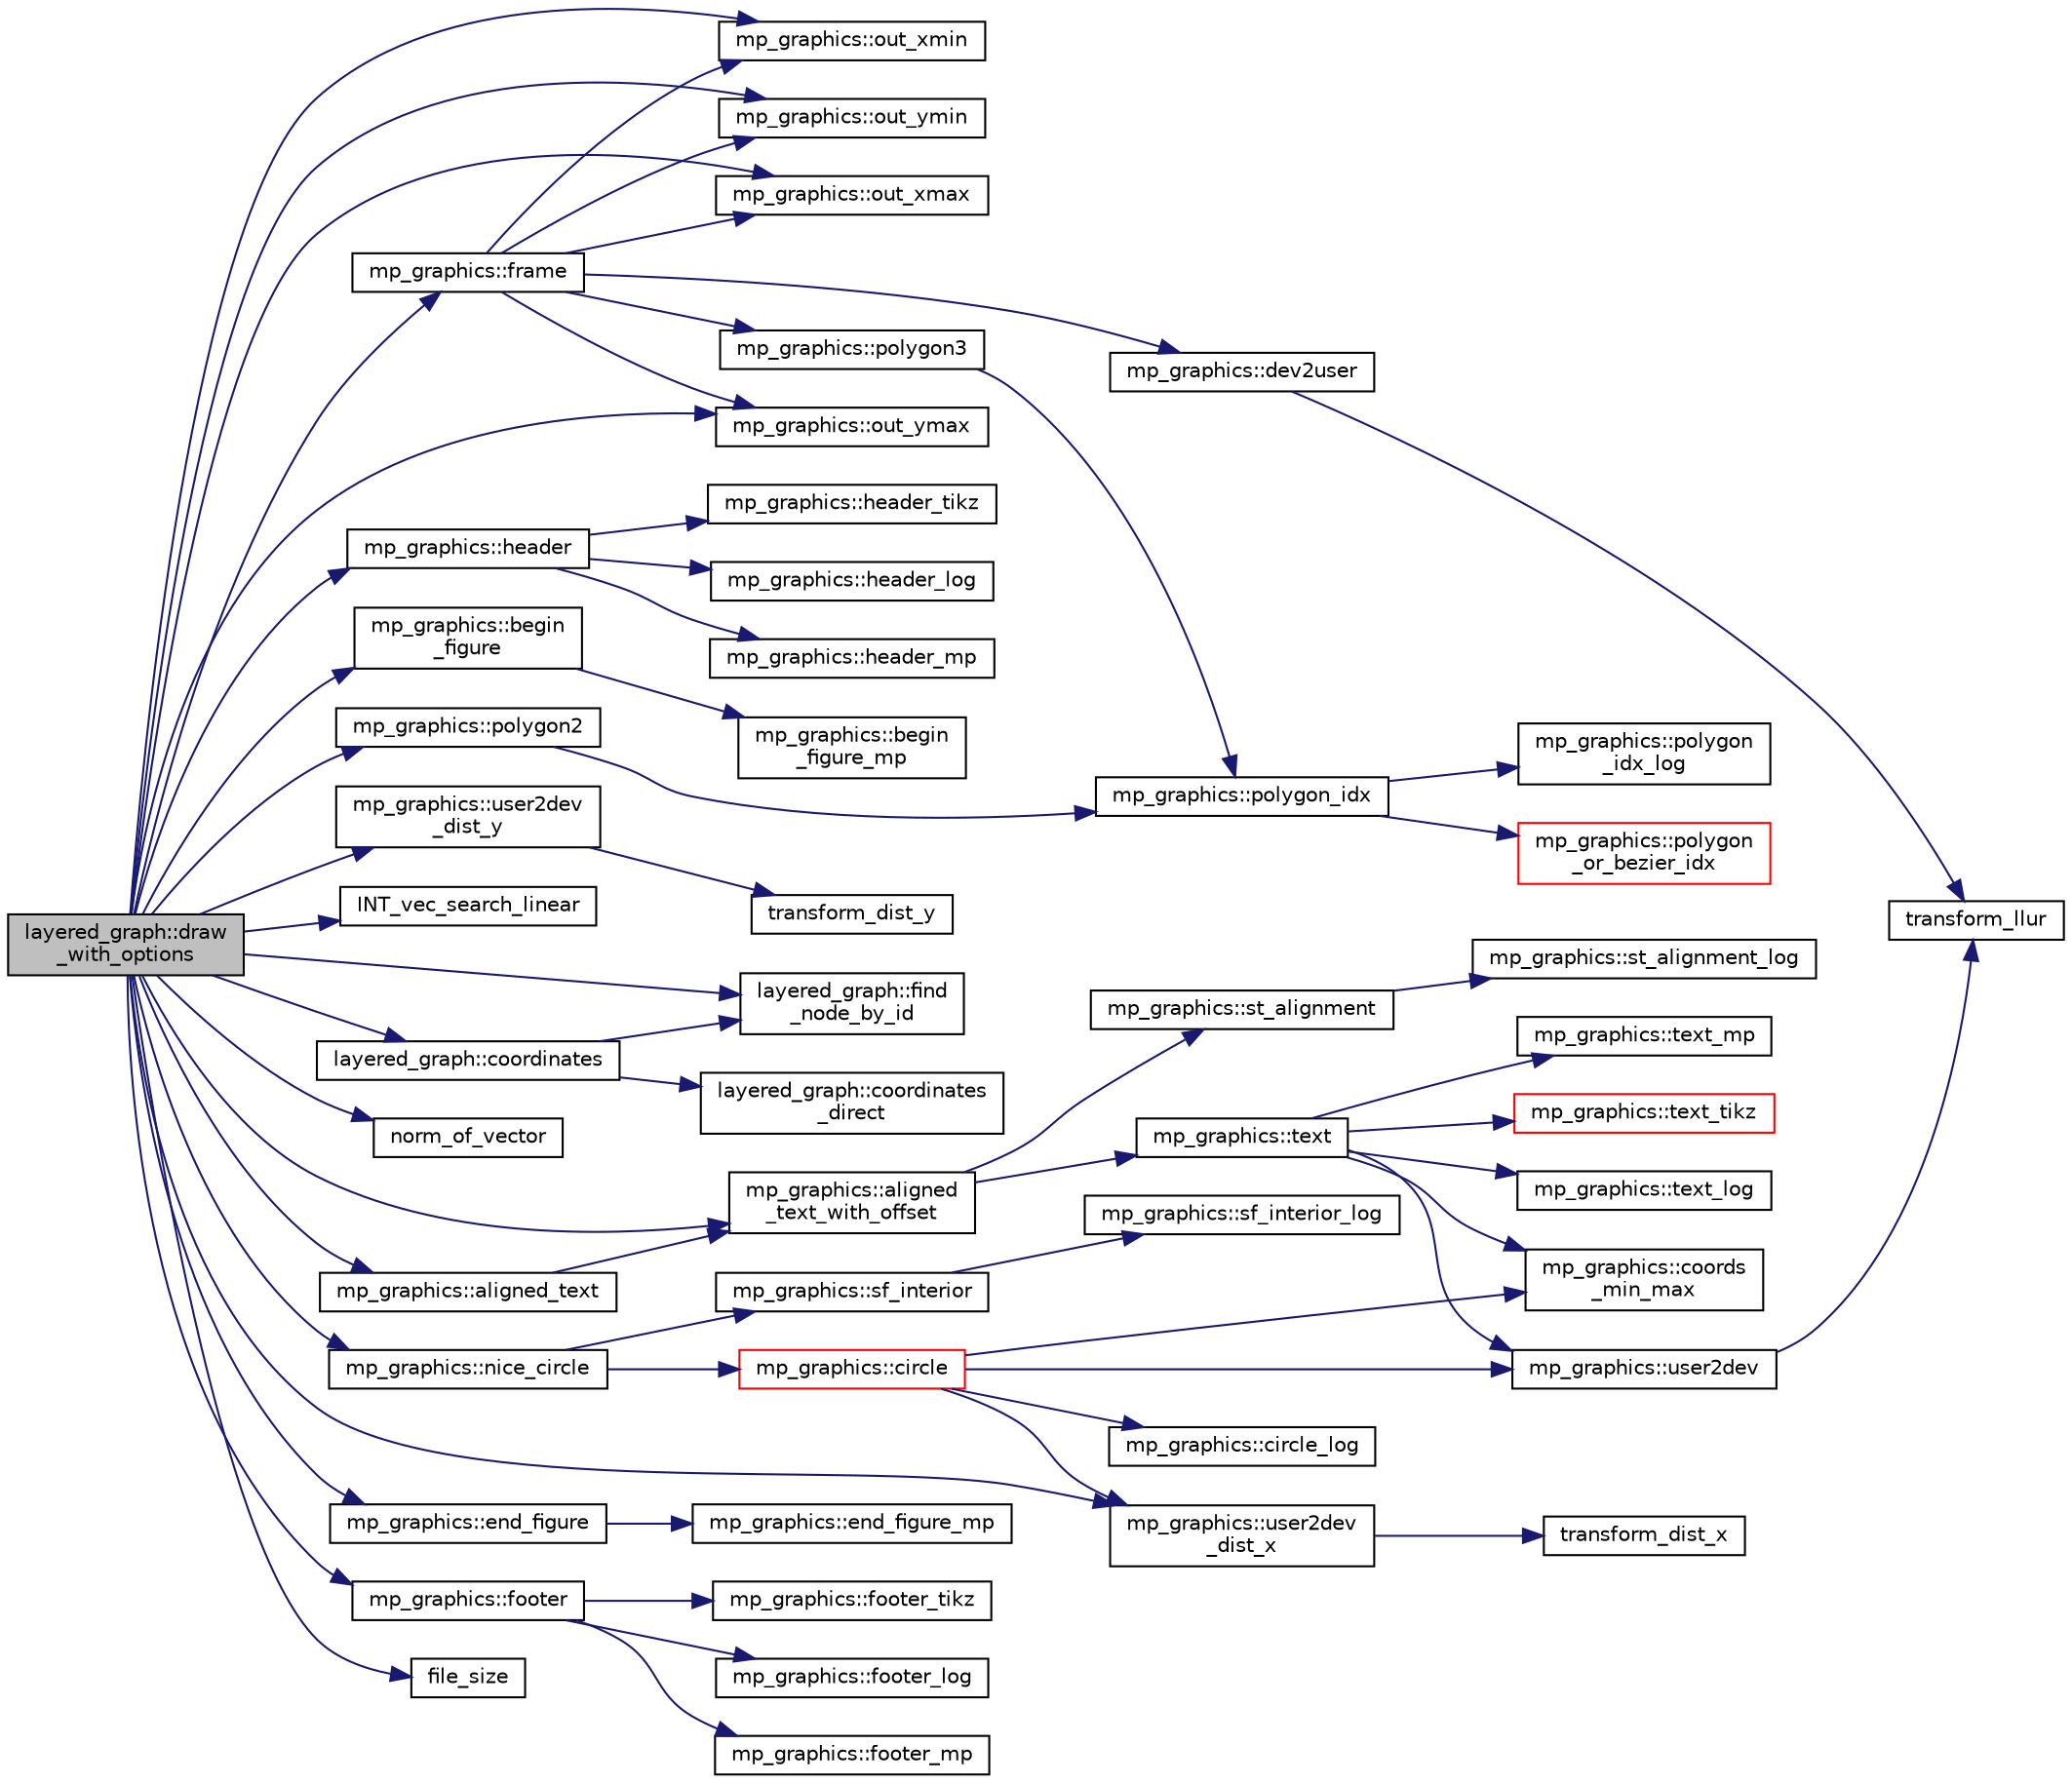digraph "layered_graph::draw_with_options"
{
  edge [fontname="Helvetica",fontsize="10",labelfontname="Helvetica",labelfontsize="10"];
  node [fontname="Helvetica",fontsize="10",shape=record];
  rankdir="LR";
  Node317 [label="layered_graph::draw\l_with_options",height=0.2,width=0.4,color="black", fillcolor="grey75", style="filled", fontcolor="black"];
  Node317 -> Node318 [color="midnightblue",fontsize="10",style="solid",fontname="Helvetica"];
  Node318 [label="mp_graphics::out_xmin",height=0.2,width=0.4,color="black", fillcolor="white", style="filled",URL="$da/d2c/classmp__graphics.html#a565bfb3987a4e246e3fd61d15c714ee7"];
  Node317 -> Node319 [color="midnightblue",fontsize="10",style="solid",fontname="Helvetica"];
  Node319 [label="mp_graphics::out_ymin",height=0.2,width=0.4,color="black", fillcolor="white", style="filled",URL="$da/d2c/classmp__graphics.html#a01d97c3ec8360a3c2244aa895e2b9c9e"];
  Node317 -> Node320 [color="midnightblue",fontsize="10",style="solid",fontname="Helvetica"];
  Node320 [label="mp_graphics::out_xmax",height=0.2,width=0.4,color="black", fillcolor="white", style="filled",URL="$da/d2c/classmp__graphics.html#af0f66267f65077db72afeb0ce0b8df31"];
  Node317 -> Node321 [color="midnightblue",fontsize="10",style="solid",fontname="Helvetica"];
  Node321 [label="mp_graphics::out_ymax",height=0.2,width=0.4,color="black", fillcolor="white", style="filled",URL="$da/d2c/classmp__graphics.html#a16d4b00f27d431c20c08840b6043cc7f"];
  Node317 -> Node322 [color="midnightblue",fontsize="10",style="solid",fontname="Helvetica"];
  Node322 [label="mp_graphics::header",height=0.2,width=0.4,color="black", fillcolor="white", style="filled",URL="$da/d2c/classmp__graphics.html#ad500b1cac8c75bf8a2f2ac78938c4e30"];
  Node322 -> Node323 [color="midnightblue",fontsize="10",style="solid",fontname="Helvetica"];
  Node323 [label="mp_graphics::header_log",height=0.2,width=0.4,color="black", fillcolor="white", style="filled",URL="$da/d2c/classmp__graphics.html#a001ad397d28bb3032a3201aac0896ce8"];
  Node322 -> Node324 [color="midnightblue",fontsize="10",style="solid",fontname="Helvetica"];
  Node324 [label="mp_graphics::header_mp",height=0.2,width=0.4,color="black", fillcolor="white", style="filled",URL="$da/d2c/classmp__graphics.html#ad08252e9be57fd9d484a80a1c3602969"];
  Node322 -> Node325 [color="midnightblue",fontsize="10",style="solid",fontname="Helvetica"];
  Node325 [label="mp_graphics::header_tikz",height=0.2,width=0.4,color="black", fillcolor="white", style="filled",URL="$da/d2c/classmp__graphics.html#a89a5fbf0e495443260399c1b6b3bb320"];
  Node317 -> Node326 [color="midnightblue",fontsize="10",style="solid",fontname="Helvetica"];
  Node326 [label="mp_graphics::begin\l_figure",height=0.2,width=0.4,color="black", fillcolor="white", style="filled",URL="$da/d2c/classmp__graphics.html#a5755257d778fb161984a756d0ad9c600"];
  Node326 -> Node327 [color="midnightblue",fontsize="10",style="solid",fontname="Helvetica"];
  Node327 [label="mp_graphics::begin\l_figure_mp",height=0.2,width=0.4,color="black", fillcolor="white", style="filled",URL="$da/d2c/classmp__graphics.html#aab98691d8a4a65a5ac8ed06e8f71c640"];
  Node317 -> Node328 [color="midnightblue",fontsize="10",style="solid",fontname="Helvetica"];
  Node328 [label="mp_graphics::frame",height=0.2,width=0.4,color="black", fillcolor="white", style="filled",URL="$da/d2c/classmp__graphics.html#a4094becb93ac234f2f3ebd1be83d10ff"];
  Node328 -> Node318 [color="midnightblue",fontsize="10",style="solid",fontname="Helvetica"];
  Node328 -> Node320 [color="midnightblue",fontsize="10",style="solid",fontname="Helvetica"];
  Node328 -> Node319 [color="midnightblue",fontsize="10",style="solid",fontname="Helvetica"];
  Node328 -> Node321 [color="midnightblue",fontsize="10",style="solid",fontname="Helvetica"];
  Node328 -> Node329 [color="midnightblue",fontsize="10",style="solid",fontname="Helvetica"];
  Node329 [label="mp_graphics::dev2user",height=0.2,width=0.4,color="black", fillcolor="white", style="filled",URL="$da/d2c/classmp__graphics.html#ad2f2f2f85200867d9ab52d1660e79bf1"];
  Node329 -> Node330 [color="midnightblue",fontsize="10",style="solid",fontname="Helvetica"];
  Node330 [label="transform_llur",height=0.2,width=0.4,color="black", fillcolor="white", style="filled",URL="$d9/d29/draw_8_c.html#af38b139f64e19404b9a944c7188d4aff"];
  Node328 -> Node331 [color="midnightblue",fontsize="10",style="solid",fontname="Helvetica"];
  Node331 [label="mp_graphics::polygon3",height=0.2,width=0.4,color="black", fillcolor="white", style="filled",URL="$da/d2c/classmp__graphics.html#a3684948a4acc33c084d0a613ff065575"];
  Node331 -> Node332 [color="midnightblue",fontsize="10",style="solid",fontname="Helvetica"];
  Node332 [label="mp_graphics::polygon_idx",height=0.2,width=0.4,color="black", fillcolor="white", style="filled",URL="$da/d2c/classmp__graphics.html#a60729a478cad572ccb9df00b0f5988df"];
  Node332 -> Node333 [color="midnightblue",fontsize="10",style="solid",fontname="Helvetica"];
  Node333 [label="mp_graphics::polygon\l_idx_log",height=0.2,width=0.4,color="black", fillcolor="white", style="filled",URL="$da/d2c/classmp__graphics.html#aef990b1a5e84f4781ff613ce48fafe83"];
  Node332 -> Node334 [color="midnightblue",fontsize="10",style="solid",fontname="Helvetica"];
  Node334 [label="mp_graphics::polygon\l_or_bezier_idx",height=0.2,width=0.4,color="red", fillcolor="white", style="filled",URL="$da/d2c/classmp__graphics.html#ac67f20507b7b4f592e9ed90aaa1f472a"];
  Node317 -> Node346 [color="midnightblue",fontsize="10",style="solid",fontname="Helvetica"];
  Node346 [label="mp_graphics::user2dev\l_dist_x",height=0.2,width=0.4,color="black", fillcolor="white", style="filled",URL="$da/d2c/classmp__graphics.html#a0c6b0bda2fbf3a7baa984eba08a87478"];
  Node346 -> Node347 [color="midnightblue",fontsize="10",style="solid",fontname="Helvetica"];
  Node347 [label="transform_dist_x",height=0.2,width=0.4,color="black", fillcolor="white", style="filled",URL="$d9/d29/draw_8_c.html#ae3c6c150bc6ef27101af4a6eb7e5b33a"];
  Node317 -> Node348 [color="midnightblue",fontsize="10",style="solid",fontname="Helvetica"];
  Node348 [label="mp_graphics::user2dev\l_dist_y",height=0.2,width=0.4,color="black", fillcolor="white", style="filled",URL="$da/d2c/classmp__graphics.html#acc9d05db077346e4fc8850bc80e9c96c"];
  Node348 -> Node349 [color="midnightblue",fontsize="10",style="solid",fontname="Helvetica"];
  Node349 [label="transform_dist_y",height=0.2,width=0.4,color="black", fillcolor="white", style="filled",URL="$d9/d29/draw_8_c.html#ae46284a191040d40ad4dcdb22835dc41"];
  Node317 -> Node350 [color="midnightblue",fontsize="10",style="solid",fontname="Helvetica"];
  Node350 [label="INT_vec_search_linear",height=0.2,width=0.4,color="black", fillcolor="white", style="filled",URL="$d5/de2/foundations_2data__structures_2data__structures_8h.html#ad0aa35e081da3ba3cc8841bf086ba9aa"];
  Node317 -> Node351 [color="midnightblue",fontsize="10",style="solid",fontname="Helvetica"];
  Node351 [label="layered_graph::coordinates",height=0.2,width=0.4,color="black", fillcolor="white", style="filled",URL="$da/db1/classlayered__graph.html#abbe593a1640471038ad4d5264416e19c"];
  Node351 -> Node352 [color="midnightblue",fontsize="10",style="solid",fontname="Helvetica"];
  Node352 [label="layered_graph::find\l_node_by_id",height=0.2,width=0.4,color="black", fillcolor="white", style="filled",URL="$da/db1/classlayered__graph.html#a380a87fc8f87f526f71e13670fe5ef12"];
  Node351 -> Node353 [color="midnightblue",fontsize="10",style="solid",fontname="Helvetica"];
  Node353 [label="layered_graph::coordinates\l_direct",height=0.2,width=0.4,color="black", fillcolor="white", style="filled",URL="$da/db1/classlayered__graph.html#a6941694e288f9fd022ccc54b04a77f5f"];
  Node317 -> Node352 [color="midnightblue",fontsize="10",style="solid",fontname="Helvetica"];
  Node317 -> Node354 [color="midnightblue",fontsize="10",style="solid",fontname="Helvetica"];
  Node354 [label="norm_of_vector",height=0.2,width=0.4,color="black", fillcolor="white", style="filled",URL="$d6/d32/layered__graph_8_c.html#a4778f1c458356058461e7eff396897ce"];
  Node317 -> Node355 [color="midnightblue",fontsize="10",style="solid",fontname="Helvetica"];
  Node355 [label="mp_graphics::polygon2",height=0.2,width=0.4,color="black", fillcolor="white", style="filled",URL="$da/d2c/classmp__graphics.html#ad4052be9dec4eeef879dcc8ca6d85d71"];
  Node355 -> Node332 [color="midnightblue",fontsize="10",style="solid",fontname="Helvetica"];
  Node317 -> Node356 [color="midnightblue",fontsize="10",style="solid",fontname="Helvetica"];
  Node356 [label="mp_graphics::aligned\l_text_with_offset",height=0.2,width=0.4,color="black", fillcolor="white", style="filled",URL="$da/d2c/classmp__graphics.html#a3b5a8558ee721bd8b9ed36e732317679"];
  Node356 -> Node357 [color="midnightblue",fontsize="10",style="solid",fontname="Helvetica"];
  Node357 [label="mp_graphics::st_alignment",height=0.2,width=0.4,color="black", fillcolor="white", style="filled",URL="$da/d2c/classmp__graphics.html#ab897ac847368de2da4296c7f159cc5f9"];
  Node357 -> Node358 [color="midnightblue",fontsize="10",style="solid",fontname="Helvetica"];
  Node358 [label="mp_graphics::st_alignment_log",height=0.2,width=0.4,color="black", fillcolor="white", style="filled",URL="$da/d2c/classmp__graphics.html#a9f7aa1c186791f69881ddbf590835f3e"];
  Node356 -> Node359 [color="midnightblue",fontsize="10",style="solid",fontname="Helvetica"];
  Node359 [label="mp_graphics::text",height=0.2,width=0.4,color="black", fillcolor="white", style="filled",URL="$da/d2c/classmp__graphics.html#ae92ece77cf1942bfee760d6cf854b74b"];
  Node359 -> Node336 [color="midnightblue",fontsize="10",style="solid",fontname="Helvetica"];
  Node336 [label="mp_graphics::coords\l_min_max",height=0.2,width=0.4,color="black", fillcolor="white", style="filled",URL="$da/d2c/classmp__graphics.html#afa0af74da2afd1d00b2eeb5e25b4f596"];
  Node359 -> Node337 [color="midnightblue",fontsize="10",style="solid",fontname="Helvetica"];
  Node337 [label="mp_graphics::user2dev",height=0.2,width=0.4,color="black", fillcolor="white", style="filled",URL="$da/d2c/classmp__graphics.html#af087f5f4b08c72f67f5e35cc312070fb"];
  Node337 -> Node330 [color="midnightblue",fontsize="10",style="solid",fontname="Helvetica"];
  Node359 -> Node360 [color="midnightblue",fontsize="10",style="solid",fontname="Helvetica"];
  Node360 [label="mp_graphics::text_log",height=0.2,width=0.4,color="black", fillcolor="white", style="filled",URL="$da/d2c/classmp__graphics.html#a3a8320de1e68f3c290e138355f05f8ae"];
  Node359 -> Node361 [color="midnightblue",fontsize="10",style="solid",fontname="Helvetica"];
  Node361 [label="mp_graphics::text_mp",height=0.2,width=0.4,color="black", fillcolor="white", style="filled",URL="$da/d2c/classmp__graphics.html#ad30aeb75639e84d876dade51faa50bee"];
  Node359 -> Node362 [color="midnightblue",fontsize="10",style="solid",fontname="Helvetica"];
  Node362 [label="mp_graphics::text_tikz",height=0.2,width=0.4,color="red", fillcolor="white", style="filled",URL="$da/d2c/classmp__graphics.html#ac7e4333813701bcc76fc5eba7700bdbd"];
  Node317 -> Node363 [color="midnightblue",fontsize="10",style="solid",fontname="Helvetica"];
  Node363 [label="mp_graphics::nice_circle",height=0.2,width=0.4,color="black", fillcolor="white", style="filled",URL="$da/d2c/classmp__graphics.html#a29055ee6a26b527757614c4e75911ade"];
  Node363 -> Node364 [color="midnightblue",fontsize="10",style="solid",fontname="Helvetica"];
  Node364 [label="mp_graphics::sf_interior",height=0.2,width=0.4,color="black", fillcolor="white", style="filled",URL="$da/d2c/classmp__graphics.html#a2db6a380fffb003254304ea9489a452b"];
  Node364 -> Node365 [color="midnightblue",fontsize="10",style="solid",fontname="Helvetica"];
  Node365 [label="mp_graphics::sf_interior_log",height=0.2,width=0.4,color="black", fillcolor="white", style="filled",URL="$da/d2c/classmp__graphics.html#ab805bb76ca29a586a45209d2ed00b085"];
  Node363 -> Node366 [color="midnightblue",fontsize="10",style="solid",fontname="Helvetica"];
  Node366 [label="mp_graphics::circle",height=0.2,width=0.4,color="red", fillcolor="white", style="filled",URL="$da/d2c/classmp__graphics.html#a0e1e32cdfd93dd41678a1dda2671ab6e"];
  Node366 -> Node336 [color="midnightblue",fontsize="10",style="solid",fontname="Helvetica"];
  Node366 -> Node337 [color="midnightblue",fontsize="10",style="solid",fontname="Helvetica"];
  Node366 -> Node346 [color="midnightblue",fontsize="10",style="solid",fontname="Helvetica"];
  Node366 -> Node367 [color="midnightblue",fontsize="10",style="solid",fontname="Helvetica"];
  Node367 [label="mp_graphics::circle_log",height=0.2,width=0.4,color="black", fillcolor="white", style="filled",URL="$da/d2c/classmp__graphics.html#a39416f00c1c310a76936674cdff82e49"];
  Node317 -> Node370 [color="midnightblue",fontsize="10",style="solid",fontname="Helvetica"];
  Node370 [label="mp_graphics::aligned_text",height=0.2,width=0.4,color="black", fillcolor="white", style="filled",URL="$da/d2c/classmp__graphics.html#a52ca0d0e39640fe15c6a8bd8633c9e5a"];
  Node370 -> Node356 [color="midnightblue",fontsize="10",style="solid",fontname="Helvetica"];
  Node317 -> Node371 [color="midnightblue",fontsize="10",style="solid",fontname="Helvetica"];
  Node371 [label="mp_graphics::end_figure",height=0.2,width=0.4,color="black", fillcolor="white", style="filled",URL="$da/d2c/classmp__graphics.html#af7e758a9c83d809d033e1d18752d2925"];
  Node371 -> Node372 [color="midnightblue",fontsize="10",style="solid",fontname="Helvetica"];
  Node372 [label="mp_graphics::end_figure_mp",height=0.2,width=0.4,color="black", fillcolor="white", style="filled",URL="$da/d2c/classmp__graphics.html#a9689888a580c69708ba1ead311f4cd26"];
  Node317 -> Node373 [color="midnightblue",fontsize="10",style="solid",fontname="Helvetica"];
  Node373 [label="mp_graphics::footer",height=0.2,width=0.4,color="black", fillcolor="white", style="filled",URL="$da/d2c/classmp__graphics.html#a20ae36e3dae7401578c7623f73419fe8"];
  Node373 -> Node374 [color="midnightblue",fontsize="10",style="solid",fontname="Helvetica"];
  Node374 [label="mp_graphics::footer_log",height=0.2,width=0.4,color="black", fillcolor="white", style="filled",URL="$da/d2c/classmp__graphics.html#a24e948667d548c41a757285e7a22c2c0"];
  Node373 -> Node375 [color="midnightblue",fontsize="10",style="solid",fontname="Helvetica"];
  Node375 [label="mp_graphics::footer_mp",height=0.2,width=0.4,color="black", fillcolor="white", style="filled",URL="$da/d2c/classmp__graphics.html#a3667f25d3a90de957ede28f7aa95ac56"];
  Node373 -> Node376 [color="midnightblue",fontsize="10",style="solid",fontname="Helvetica"];
  Node376 [label="mp_graphics::footer_tikz",height=0.2,width=0.4,color="black", fillcolor="white", style="filled",URL="$da/d2c/classmp__graphics.html#a6cd32ee52e926c056c84756d5c5a8687"];
  Node317 -> Node377 [color="midnightblue",fontsize="10",style="solid",fontname="Helvetica"];
  Node377 [label="file_size",height=0.2,width=0.4,color="black", fillcolor="white", style="filled",URL="$df/dbf/sajeeb_8_c.html#a5c37cf5785204b6e9adf647dc14d0e50"];
}
